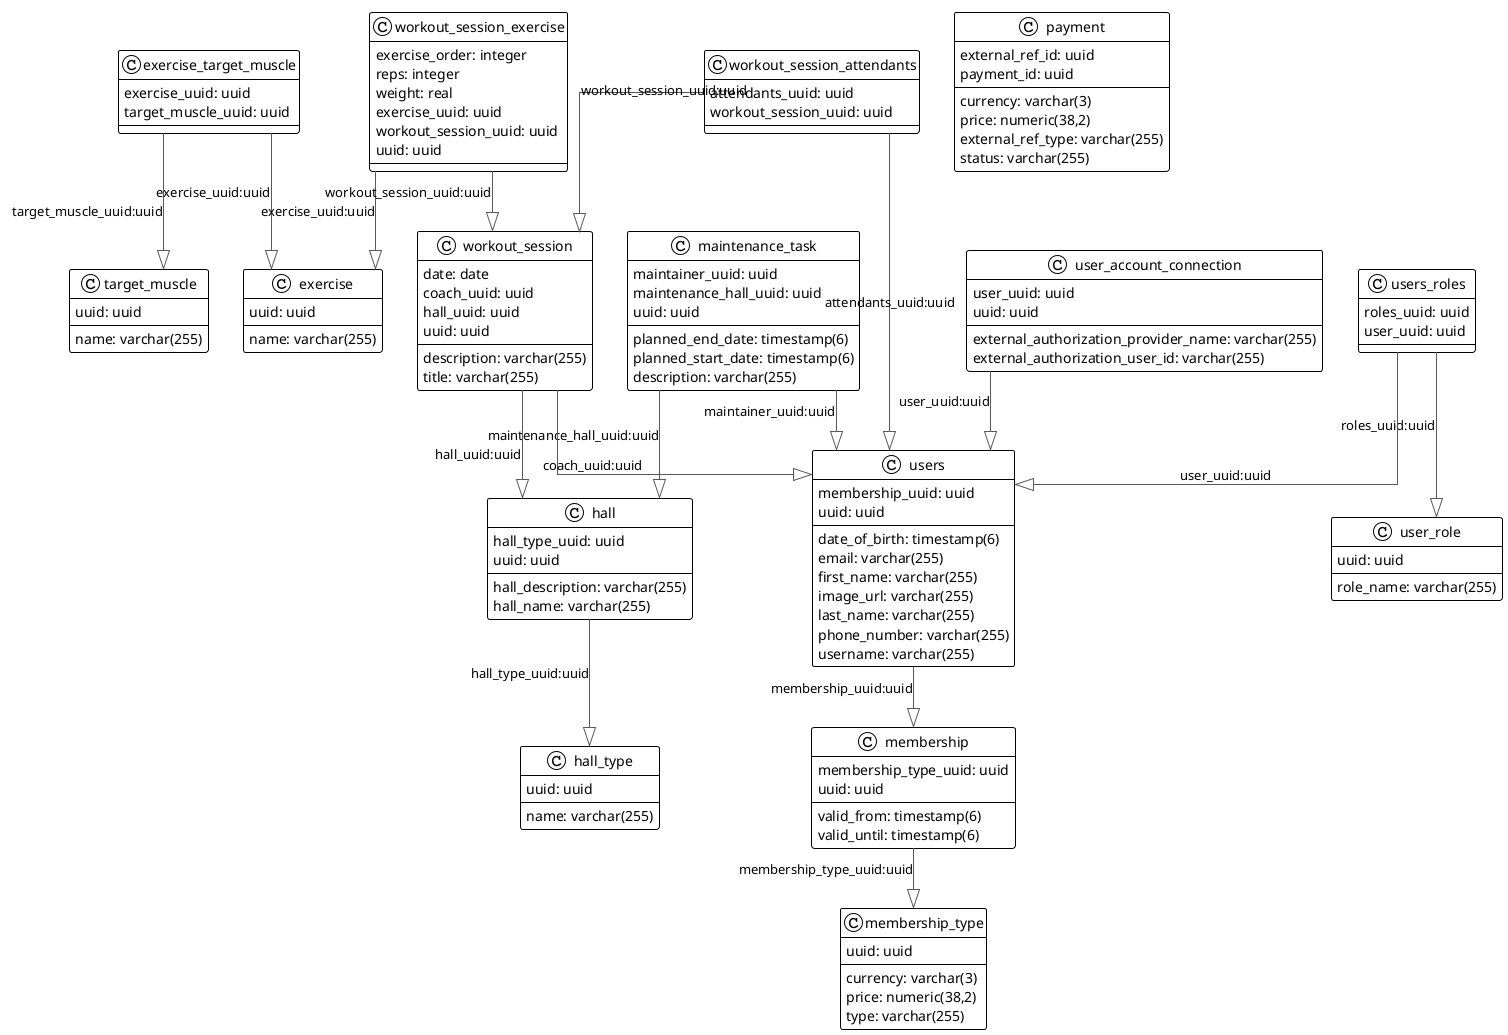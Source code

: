 @startuml

!theme plain
top to bottom direction
skinparam linetype ortho

class exercise {
   name: varchar(255)
   uuid: uuid
}
class exercise_target_muscle {
   exercise_uuid: uuid
   target_muscle_uuid: uuid
}
class hall {
   hall_type_uuid: uuid
   hall_description: varchar(255)
   hall_name: varchar(255)
   uuid: uuid
}
class hall_type {
   name: varchar(255)
   uuid: uuid
}
class maintenance_task {
   planned_end_date: timestamp(6)
   planned_start_date: timestamp(6)
   maintainer_uuid: uuid
   maintenance_hall_uuid: uuid
   description: varchar(255)
   uuid: uuid
}
class membership {
   valid_from: timestamp(6)
   valid_until: timestamp(6)
   membership_type_uuid: uuid
   uuid: uuid
}
class membership_type {
   currency: varchar(3)
   price: numeric(38,2)
   type: varchar(255)
   uuid: uuid
}
class payment {
   currency: varchar(3)
   price: numeric(38,2)
   external_ref_id: uuid
   external_ref_type: varchar(255)
   status: varchar(255)
   payment_id: uuid
}
class target_muscle {
   name: varchar(255)
   uuid: uuid
}
class user_account_connection {
   user_uuid: uuid
   external_authorization_provider_name: varchar(255)
   external_authorization_user_id: varchar(255)
   uuid: uuid
}
class user_role {
   role_name: varchar(255)
   uuid: uuid
}
class users {
   date_of_birth: timestamp(6)
   membership_uuid: uuid
   email: varchar(255)
   first_name: varchar(255)
   image_url: varchar(255)
   last_name: varchar(255)
   phone_number: varchar(255)
   username: varchar(255)
   uuid: uuid
}
class users_roles {
   roles_uuid: uuid
   user_uuid: uuid
}
class workout_session {
   date: date
   coach_uuid: uuid
   hall_uuid: uuid
   description: varchar(255)
   title: varchar(255)
   uuid: uuid
}
class workout_session_attendants {
   attendants_uuid: uuid
   workout_session_uuid: uuid
}
class workout_session_exercise {
   exercise_order: integer
   reps: integer
   weight: real
   exercise_uuid: uuid
   workout_session_uuid: uuid
   uuid: uuid
}

exercise_target_muscle      -[#595959,plain]-^  exercise                   : "exercise_uuid:uuid"
exercise_target_muscle      -[#595959,plain]-^  target_muscle              : "target_muscle_uuid:uuid"
hall                        -[#595959,plain]-^  hall_type                  : "hall_type_uuid:uuid"
maintenance_task            -[#595959,plain]-^  hall                       : "maintenance_hall_uuid:uuid"
maintenance_task            -[#595959,plain]-^  users                      : "maintainer_uuid:uuid"
membership                  -[#595959,plain]-^  membership_type            : "membership_type_uuid:uuid"
user_account_connection     -[#595959,plain]-^  users                      : "user_uuid:uuid"
users                       -[#595959,plain]-^  membership                 : "membership_uuid:uuid"
users_roles                 -[#595959,plain]-^  user_role                  : "roles_uuid:uuid"
users_roles                 -[#595959,plain]-^  users                      : "user_uuid:uuid"
workout_session             -[#595959,plain]-^  hall                       : "hall_uuid:uuid"
workout_session             -[#595959,plain]-^  users                      : "coach_uuid:uuid"
workout_session_attendants  -[#595959,plain]-^  users                      : "attendants_uuid:uuid"
workout_session_attendants  -[#595959,plain]-^  workout_session            : "workout_session_uuid:uuid"
workout_session_exercise    -[#595959,plain]-^  exercise                   : "exercise_uuid:uuid"
workout_session_exercise    -[#595959,plain]-^  workout_session            : "workout_session_uuid:uuid"
@enduml
